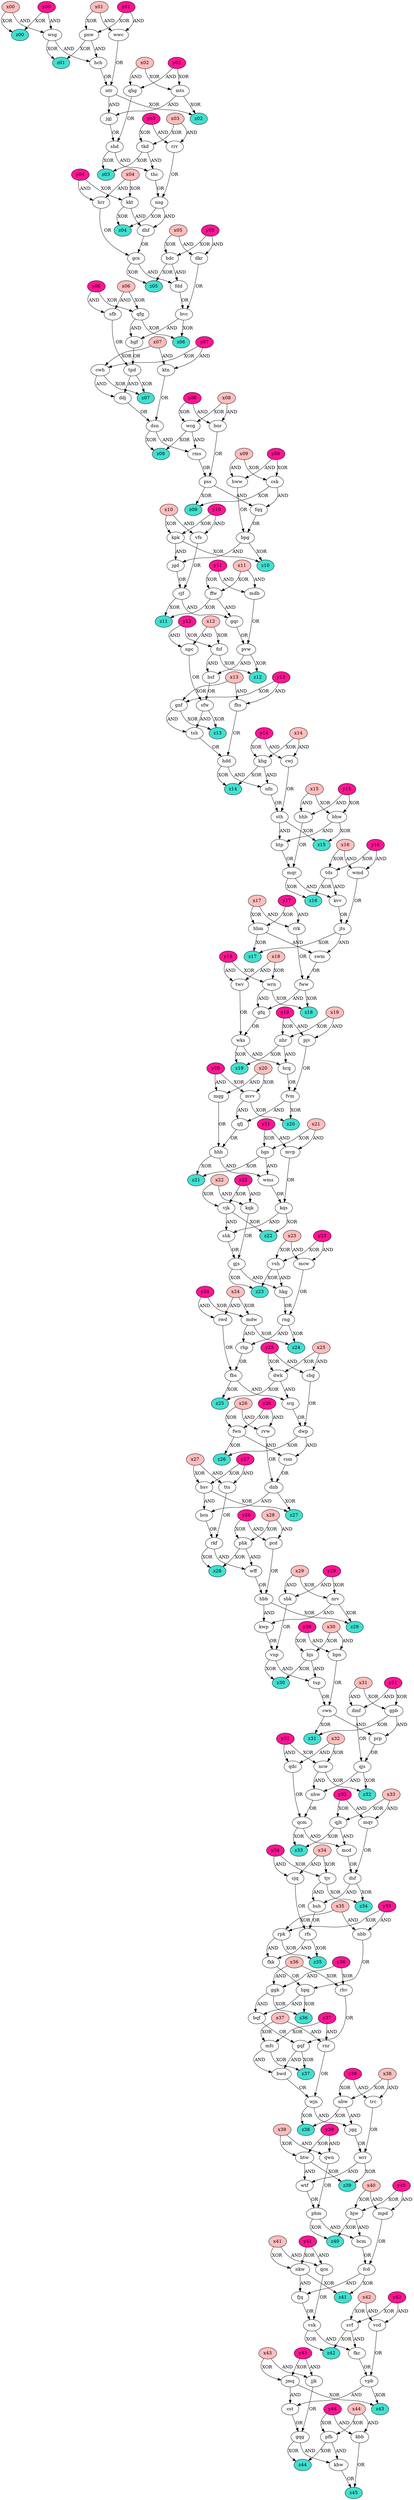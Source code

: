 digraph {
	{
		z00 [fillcolor="#40e0d0" style=filled]
		z01 [fillcolor="#40e0d0" style=filled]
		z02 [fillcolor="#40e0d0" style=filled]
		z03 [fillcolor="#40e0d0" style=filled]
		z04 [fillcolor="#40e0d0" style=filled]
		z05 [fillcolor="#40e0d0" style=filled]
		z06 [fillcolor="#40e0d0" style=filled]
		z07 [fillcolor="#40e0d0" style=filled]
		z08 [fillcolor="#40e0d0" style=filled]
		z09 [fillcolor="#40e0d0" style=filled]
		z10 [fillcolor="#40e0d0" style=filled]
		z11 [fillcolor="#40e0d0" style=filled]
		z12 [fillcolor="#40e0d0" style=filled]
		z13 [fillcolor="#40e0d0" style=filled]
		z14 [fillcolor="#40e0d0" style=filled]
		z15 [fillcolor="#40e0d0" style=filled]
		z16 [fillcolor="#40e0d0" style=filled]
		z17 [fillcolor="#40e0d0" style=filled]
		z18 [fillcolor="#40e0d0" style=filled]
		z19 [fillcolor="#40e0d0" style=filled]
		z20 [fillcolor="#40e0d0" style=filled]
		z21 [fillcolor="#40e0d0" style=filled]
		z22 [fillcolor="#40e0d0" style=filled]
		z23 [fillcolor="#40e0d0" style=filled]
		z24 [fillcolor="#40e0d0" style=filled]
		z25 [fillcolor="#40e0d0" style=filled]
		z26 [fillcolor="#40e0d0" style=filled]
		z27 [fillcolor="#40e0d0" style=filled]
		z28 [fillcolor="#40e0d0" style=filled]
		z29 [fillcolor="#40e0d0" style=filled]
		z30 [fillcolor="#40e0d0" style=filled]
		z31 [fillcolor="#40e0d0" style=filled]
		z32 [fillcolor="#40e0d0" style=filled]
		z33 [fillcolor="#40e0d0" style=filled]
		z34 [fillcolor="#40e0d0" style=filled]
		z35 [fillcolor="#40e0d0" style=filled]
		z36 [fillcolor="#40e0d0" style=filled]
		z37 [fillcolor="#40e0d0" style=filled]
		z38 [fillcolor="#40e0d0" style=filled]
		z39 [fillcolor="#40e0d0" style=filled]
		z40 [fillcolor="#40e0d0" style=filled]
		z41 [fillcolor="#40e0d0" style=filled]
		z42 [fillcolor="#40e0d0" style=filled]
		z43 [fillcolor="#40e0d0" style=filled]
		z44 [fillcolor="#40e0d0" style=filled]
		z45 [fillcolor="#40e0d0" style=filled]
	}
	{
		x00 [fillcolor="#ff000042" style=filled]
		x01 [fillcolor="#ff000042" style=filled]
		x02 [fillcolor="#ff000042" style=filled]
		x03 [fillcolor="#ff000042" style=filled]
		x04 [fillcolor="#ff000042" style=filled]
		x05 [fillcolor="#ff000042" style=filled]
		x06 [fillcolor="#ff000042" style=filled]
		x07 [fillcolor="#ff000042" style=filled]
		x08 [fillcolor="#ff000042" style=filled]
		x09 [fillcolor="#ff000042" style=filled]
		x10 [fillcolor="#ff000042" style=filled]
		x11 [fillcolor="#ff000042" style=filled]
		x12 [fillcolor="#ff000042" style=filled]
		x13 [fillcolor="#ff000042" style=filled]
		x14 [fillcolor="#ff000042" style=filled]
		x15 [fillcolor="#ff000042" style=filled]
		x16 [fillcolor="#ff000042" style=filled]
		x17 [fillcolor="#ff000042" style=filled]
		x18 [fillcolor="#ff000042" style=filled]
		x19 [fillcolor="#ff000042" style=filled]
		x20 [fillcolor="#ff000042" style=filled]
		x21 [fillcolor="#ff000042" style=filled]
		x22 [fillcolor="#ff000042" style=filled]
		x23 [fillcolor="#ff000042" style=filled]
		x24 [fillcolor="#ff000042" style=filled]
		x25 [fillcolor="#ff000042" style=filled]
		x26 [fillcolor="#ff000042" style=filled]
		x27 [fillcolor="#ff000042" style=filled]
		x28 [fillcolor="#ff000042" style=filled]
		x29 [fillcolor="#ff000042" style=filled]
		x30 [fillcolor="#ff000042" style=filled]
		x31 [fillcolor="#ff000042" style=filled]
		x32 [fillcolor="#ff000042" style=filled]
		x33 [fillcolor="#ff000042" style=filled]
		x34 [fillcolor="#ff000042" style=filled]
		x35 [fillcolor="#ff000042" style=filled]
		x36 [fillcolor="#ff000042" style=filled]
		x37 [fillcolor="#ff000042" style=filled]
		x38 [fillcolor="#ff000042" style=filled]
		x39 [fillcolor="#ff000042" style=filled]
		x40 [fillcolor="#ff000042" style=filled]
		x41 [fillcolor="#ff000042" style=filled]
		x42 [fillcolor="#ff000042" style=filled]
		x43 [fillcolor="#ff000042" style=filled]
		x44 [fillcolor="#ff000042" style=filled]
	}
	{
		y00 [fillcolor=deeppink style=filled]
		y01 [fillcolor=deeppink style=filled]
		y02 [fillcolor=deeppink style=filled]
		y03 [fillcolor=deeppink style=filled]
		y04 [fillcolor=deeppink style=filled]
		y05 [fillcolor=deeppink style=filled]
		y06 [fillcolor=deeppink style=filled]
		y07 [fillcolor=deeppink style=filled]
		y08 [fillcolor=deeppink style=filled]
		y09 [fillcolor=deeppink style=filled]
		y10 [fillcolor=deeppink style=filled]
		y11 [fillcolor=deeppink style=filled]
		y12 [fillcolor=deeppink style=filled]
		y13 [fillcolor=deeppink style=filled]
		y14 [fillcolor=deeppink style=filled]
		y15 [fillcolor=deeppink style=filled]
		y16 [fillcolor=deeppink style=filled]
		y17 [fillcolor=deeppink style=filled]
		y18 [fillcolor=deeppink style=filled]
		y19 [fillcolor=deeppink style=filled]
		y20 [fillcolor=deeppink style=filled]
		y21 [fillcolor=deeppink style=filled]
		y22 [fillcolor=deeppink style=filled]
		y23 [fillcolor=deeppink style=filled]
		y24 [fillcolor=deeppink style=filled]
		y25 [fillcolor=deeppink style=filled]
		y26 [fillcolor=deeppink style=filled]
		y27 [fillcolor=deeppink style=filled]
		y28 [fillcolor=deeppink style=filled]
		y29 [fillcolor=deeppink style=filled]
		y30 [fillcolor=deeppink style=filled]
		y31 [fillcolor=deeppink style=filled]
		y32 [fillcolor=deeppink style=filled]
		y33 [fillcolor=deeppink style=filled]
		y34 [fillcolor=deeppink style=filled]
		y35 [fillcolor=deeppink style=filled]
		y36 [fillcolor=deeppink style=filled]
		y37 [fillcolor=deeppink style=filled]
		y38 [fillcolor=deeppink style=filled]
		y39 [fillcolor=deeppink style=filled]
		y40 [fillcolor=deeppink style=filled]
		y41 [fillcolor=deeppink style=filled]
		y42 [fillcolor=deeppink style=filled]
		y43 [fillcolor=deeppink style=filled]
		y44 [fillcolor=deeppink style=filled]
	}
	x14
	y14
	x14 -> cwj [label=AND]
	y14 -> cwj [label=AND]
	dhf
	hrr
	dhf -> gcs [label=OR]
	hrr -> gcs [label=OR]
	y44
	x44
	y44 -> pfh [label=XOR]
	x44 -> pfh [label=XOR]
	fqq
	hww
	fqq -> bpg [label=OR]
	hww -> bpg [label=OR]
	wmd
	kvv
	wmd -> jts [label=OR]
	kvv -> jts [label=OR]
	khg
	hdd
	khg -> nfn [label=AND]
	hdd -> nfn [label=AND]
	y35
	x35
	y35 -> rpk [label=XOR]
	x35 -> rpk [label=XOR]
	bhw
	sth
	bhw -> z15 [label=XOR]
	sth -> z15 [label=XOR]
	x13
	y13
	x13 -> gnf [label=XOR]
	y13 -> gnf [label=XOR]
	y39
	x39
	y39 -> qwn [label=AND]
	x39 -> qwn [label=AND]
	nhr
	wks
	nhr -> z19 [label=XOR]
	wks -> z19 [label=XOR]
	x40
	y40
	x40 -> mpd [label=AND]
	y40 -> mpd [label=AND]
	pvw
	fsf
	pvw -> hsf [label=AND]
	fsf -> hsf [label=AND]
	y29
	x29
	y29 -> sbk [label=AND]
	x29 -> sbk [label=AND]
	kqk
	shk
	kqk -> gjs [label=OR]
	shk -> gjs [label=OR]
	swm
	rrk
	swm -> fww [label=OR]
	rrk -> fww [label=OR]
	x30
	y30
	x30 -> bpn [label=AND]
	y30 -> bpn [label=AND]
	mts
	ntr
	mts -> z02 [label=XOR]
	ntr -> z02 [label=XOR]
	y23
	x23
	y23 -> vsh [label=XOR]
	x23 -> vsh [label=XOR]
	x07
	y07
	x07 -> cwh [label=XOR]
	y07 -> cwh [label=XOR]
	jqq
	trc
	jqq -> wrr [label=OR]
	trc -> wrr [label=OR]
	y14
	x14
	y14 -> khg [label=XOR]
	x14 -> khg [label=XOR]
	y12
	x12
	y12 -> fsf [label=XOR]
	x12 -> fsf [label=XOR]
	x27
	y27
	x27 -> tts [label=AND]
	y27 -> tts [label=AND]
	bjs
	vnp
	bjs -> tsp [label=AND]
	vnp -> tsp [label=AND]
	hcq
	pjv
	hcq -> fvm [label=OR]
	pjv -> fvm [label=OR]
	vsk
	svf
	vsk -> z42 [label=XOR]
	svf -> z42 [label=XOR]
	dwp
	fwn
	dwp -> rsm [label=AND]
	fwn -> rsm [label=AND]
	x30
	y30
	x30 -> bjs [label=XOR]
	y30 -> bjs [label=XOR]
	y19
	x19
	y19 -> pjv [label=AND]
	x19 -> pjv [label=AND]
	x20
	y20
	x20 -> mvv [label=XOR]
	y20 -> mvv [label=XOR]
	vpb
	jmq
	vpb -> z43 [label=XOR]
	jmq -> z43 [label=XOR]
	tkd
	shd
	tkd -> thc [label=AND]
	shd -> thc [label=AND]
	nbw
	wjn
	nbw -> z38 [label=XOR]
	wjn -> z38 [label=XOR]
	wjn
	nbw
	wjn -> jqq [label=AND]
	nbw -> jqq [label=AND]
	y17
	x17
	y17 -> hhm [label=XOR]
	x17 -> hhm [label=XOR]
	dkr
	fdd
	dkr -> bvc [label=OR]
	fdd -> bvc [label=OR]
	qjh
	qcm
	qjh -> mcd [label=AND]
	qcm -> mcd [label=AND]
	x26
	y26
	x26 -> fwn [label=XOR]
	y26 -> fwn [label=XOR]
	dsf
	tjv
	dsf -> bsh [label=AND]
	tjv -> bsh [label=AND]
	qjs
	ncw
	qjs -> nhw [label=AND]
	ncw -> nhw [label=AND]
	nsg
	kkt
	nsg -> z04 [label=XOR]
	kkt -> z04 [label=XOR]
	hhb
	htp
	hhb -> mqr [label=OR]
	htp -> mqr [label=OR]
	hgs
	hhh
	hgs -> z21 [label=XOR]
	hhh -> z21 [label=XOR]
	wrr
	htw
	wrr -> z39 [label=XOR]
	htw -> z39 [label=XOR]
	cwh
	tpd
	cwh -> z07 [label=XOR]
	tpd -> z07 [label=XOR]
	gcs
	hdc
	gcs -> z05 [label=XOR]
	hdc -> z05 [label=XOR]
	rng
	mdw
	rng -> rhp [label=AND]
	mdw -> rhp [label=AND]
	cwh
	tpd
	cwh -> ddj [label=AND]
	tpd -> ddj [label=AND]
	x43
	y43
	x43 -> jjk [label=AND]
	y43 -> jjk [label=AND]
	hhm
	jts
	hhm -> swm [label=AND]
	jts -> swm [label=AND]
	x04
	y04
	x04 -> hrr [label=AND]
	y04 -> hrr [label=AND]
	qhg
	jgj
	qhg -> shd [label=OR]
	jgj -> shd [label=OR]
	y44
	x44
	y44 -> kbb [label=AND]
	x44 -> kbb [label=AND]
	gpb
	cwn
	gpb -> prp [label=AND]
	cwn -> prp [label=AND]
	y42
	x42
	y42 -> vcd [label=AND]
	x42 -> vcd [label=AND]
	y38
	x38
	y38 -> trc [label=AND]
	x38 -> trc [label=AND]
	mvv
	fvm
	mvv -> z20 [label=XOR]
	fvm -> z20 [label=XOR]
	qjh
	qcm
	qjh -> z33 [label=XOR]
	qcm -> z33 [label=XOR]
	y05
	x05
	y05 -> dkr [label=AND]
	x05 -> dkr [label=AND]
	pfh
	gqg
	pfh -> khw [label=AND]
	gqg -> khw [label=AND]
	y03
	x03
	y03 -> tkd [label=XOR]
	x03 -> tkd [label=XOR]
	x25
	y25
	x25 -> dwk [label=XOR]
	y25 -> dwk [label=XOR]
	phm
	bjw
	phm -> bcm [label=AND]
	bjw -> bcm [label=AND]
	y31
	x31
	y31 -> gpb [label=XOR]
	x31 -> gpb [label=XOR]
	y28
	x28
	y28 -> pcd [label=AND]
	x28 -> pcd [label=AND]
	hdc
	gcs
	hdc -> fdd [label=AND]
	gcs -> fdd [label=AND]
	ffw
	cjf
	ffw -> z11 [label=XOR]
	cjf -> z11 [label=XOR]
	y21
	x21
	y21 -> hgs [label=XOR]
	x21 -> hgs [label=XOR]
	fcd
	nkw
	fcd -> z41 [label=XOR]
	nkw -> z41 [label=XOR]
	kqs
	vjk
	kqs -> z22 [label=XOR]
	vjk -> z22 [label=XOR]
	x36
	y36
	x36 -> ggk [label=AND]
	y36 -> ggk [label=AND]
	x34
	y34
	x34 -> tjv [label=XOR]
	y34 -> tjv [label=XOR]
	y25
	x25
	y25 -> cbg [label=AND]
	x25 -> cbg [label=AND]
	x24
	y24
	x24 -> mdw [label=XOR]
	y24 -> mdw [label=XOR]
	rpk
	rfs
	rpk -> fkk [label=AND]
	rfs -> fkk [label=AND]
	x24
	y24
	x24 -> rwd [label=AND]
	y24 -> rwd [label=AND]
	y11
	x11
	y11 -> mdb [label=AND]
	x11 -> mdb [label=AND]
	phm
	bjw
	phm -> z40 [label=XOR]
	bjw -> z40 [label=XOR]
	tsp
	bpn
	tsp -> cwn [label=OR]
	bpn -> cwn [label=OR]
	y29
	x29
	y29 -> nrv [label=XOR]
	x29 -> nrv [label=XOR]
	nhw
	qdc
	nhw -> qcm [label=OR]
	qdc -> qcm [label=OR]
	tjv
	dsf
	tjv -> z34 [label=XOR]
	dsf -> z34 [label=XOR]
	x21
	y21
	x21 -> mvp [label=AND]
	y21 -> mvp [label=AND]
	x08
	y08
	x08 -> bnr [label=AND]
	y08 -> bnr [label=AND]
	gqr
	mdb
	gqr -> pvw [label=OR]
	mdb -> pvw [label=OR]
	sfw
	gnf
	sfw -> tsh [label=AND]
	gnf -> tsh [label=AND]
	mfc
	gqf
	mfc -> bwd [label=AND]
	gqf -> bwd [label=AND]
	y35
	x35
	y35 -> nbb [label=AND]
	x35 -> nbb [label=AND]
	x09
	y09
	x09 -> csk [label=XOR]
	y09 -> csk [label=XOR]
	qfj
	mqg
	qfj -> hhh [label=OR]
	mqg -> hhh [label=OR]
	x22
	y22
	x22 -> kqk [label=AND]
	y22 -> kqk [label=AND]
	x08
	y08
	x08 -> wcg [label=XOR]
	y08 -> wcg [label=XOR]
	y37
	x37
	y37 -> mfc [label=XOR]
	x37 -> mfc [label=XOR]
	wrn
	fww
	wrn -> z18 [label=XOR]
	fww -> z18 [label=XOR]
	rvw
	rsm
	rvw -> dnb [label=OR]
	rsm -> dnb [label=OR]
	x23
	y23
	x23 -> mcw [label=AND]
	y23 -> mcw [label=AND]
	wwc
	hch
	wwc -> ntr [label=OR]
	hch -> ntr [label=OR]
	x22
	y22
	x22 -> vjk [label=XOR]
	y22 -> vjk [label=XOR]
	gqf
	mfc
	gqf -> z37 [label=XOR]
	mfc -> z37 [label=XOR]
	sth
	bhw
	sth -> htp [label=AND]
	bhw -> htp [label=AND]
	rng
	mdw
	rng -> z24 [label=XOR]
	mdw -> z24 [label=XOR]
	y04
	x04
	y04 -> kkt [label=XOR]
	x04 -> kkt [label=XOR]
	fsf
	pvw
	fsf -> z12 [label=XOR]
	pvw -> z12 [label=XOR]
	bpg
	kpk
	bpg -> z10 [label=XOR]
	kpk -> z10 [label=XOR]
	x02
	y02
	x02 -> qhg [label=AND]
	y02 -> qhg [label=AND]
	x19
	y19
	x19 -> nhr [label=XOR]
	y19 -> nhr [label=XOR]
	cbg
	srg
	cbg -> dwp [label=OR]
	srg -> dwp [label=OR]
	pfh
	gqg
	pfh -> z44 [label=XOR]
	gqg -> z44 [label=XOR]
	y00
	x00
	y00 -> wsg [label=AND]
	x00 -> wsg [label=AND]
	x33
	y33
	x33 -> qjh [label=XOR]
	y33 -> qjh [label=XOR]
	jts
	hhm
	jts -> z17 [label=XOR]
	hhm -> z17 [label=XOR]
	y32
	x32
	y32 -> ncw [label=XOR]
	x32 -> ncw [label=XOR]
	fww
	wrn
	fww -> gfq [label=AND]
	wrn -> gfq [label=AND]
	qcn
	fjq
	qcn -> vsk [label=OR]
	fjq -> vsk [label=OR]
	nsg
	kkt
	nsg -> dhf [label=AND]
	kkt -> dhf [label=AND]
	y32
	x32
	y32 -> qdc [label=AND]
	x32 -> qdc [label=AND]
	bgf
	sfb
	bgf -> tpd [label=OR]
	sfb -> tpd [label=OR]
	dnb
	bsv
	dnb -> bcn [label=AND]
	bsv -> bcn [label=AND]
	y28
	x28
	y28 -> phk [label=XOR]
	x28 -> phk [label=XOR]
	tds
	mqr
	tds -> kvv [label=AND]
	mqr -> kvv [label=AND]
	wtf
	qwn
	wtf -> phm [label=OR]
	qwn -> phm [label=OR]
	pss
	csk
	pss -> z09 [label=XOR]
	csk -> z09 [label=XOR]
	kwp
	sbk
	kwp -> vnp [label=OR]
	sbk -> vnp [label=OR]
	y26
	x26
	y26 -> rvw [label=AND]
	x26 -> rvw [label=AND]
	mvv
	fvm
	mvv -> qfj [label=AND]
	fvm -> qfj [label=AND]
	y15
	x15
	y15 -> hhb [label=AND]
	x15 -> hhb [label=AND]
	hbb
	nrv
	hbb -> z29 [label=XOR]
	nrv -> z29 [label=XOR]
	dsn
	wcg
	dsn -> rms [label=AND]
	wcg -> rms [label=AND]
	bnr
	rms
	bnr -> pss [label=OR]
	rms -> pss [label=OR]
	nfn
	cwj
	nfn -> sth [label=OR]
	cwj -> sth [label=OR]
	mvp
	wms
	mvp -> kqs [label=OR]
	wms -> kqs [label=OR]
	khg
	hdd
	khg -> z14 [label=XOR]
	hdd -> z14 [label=XOR]
	bwd
	rnr
	bwd -> wjn [label=OR]
	rnr -> wjn [label=OR]
	x18
	y18
	x18 -> twv [label=AND]
	y18 -> twv [label=AND]
	rfs
	rpk
	rfs -> z35 [label=XOR]
	rpk -> z35 [label=XOR]
	dwk
	fbs
	dwk -> srg [label=AND]
	fbs -> srg [label=AND]
	prp
	dmf
	prp -> qjs [label=OR]
	dmf -> qjs [label=OR]
	nbb
	fkk
	nbb -> hpg [label=OR]
	fkk -> hpg [label=OR]
	ncw
	qjs
	ncw -> z32 [label=XOR]
	qjs -> z32 [label=XOR]
	pcd
	wff
	pcd -> hbb [label=OR]
	wff -> hbb [label=OR]
	y43
	x43
	y43 -> jmq [label=XOR]
	x43 -> jmq [label=XOR]
	hkg
	mcw
	hkg -> rng [label=OR]
	mcw -> rng [label=OR]
	x09
	y09
	x09 -> hww [label=AND]
	y09 -> hww [label=AND]
	y13
	x13
	y13 -> fhs [label=AND]
	x13 -> fhs [label=AND]
	qfg
	bvc
	qfg -> bgf [label=AND]
	bvc -> bgf [label=AND]
	y18
	x18
	y18 -> wrn [label=XOR]
	x18 -> wrn [label=XOR]
	phk
	rkf
	phk -> z28 [label=XOR]
	rkf -> z28 [label=XOR]
	x06
	y06
	x06 -> qfg [label=XOR]
	y06 -> qfg [label=XOR]
	y00
	x00
	y00 -> z00 [label=XOR]
	x00 -> z00 [label=XOR]
	x16
	y16
	x16 -> tds [label=XOR]
	y16 -> tds [label=XOR]
	hgs
	hhh
	hgs -> wms [label=AND]
	hhh -> wms [label=AND]
	fkc
	vcd
	fkc -> vpb [label=OR]
	vcd -> vpb [label=OR]
	y03
	x03
	y03 -> rrr [label=AND]
	x03 -> rrr [label=AND]
	thc
	rrr
	thc -> nsg [label=OR]
	rrr -> nsg [label=OR]
	sfw
	gnf
	sfw -> z13 [label=XOR]
	gnf -> z13 [label=XOR]
	bvc
	qfg
	bvc -> z06 [label=XOR]
	qfg -> z06 [label=XOR]
	wsg
	pnw
	wsg -> hch [label=AND]
	pnw -> hch [label=AND]
	y39
	x39
	y39 -> htw [label=XOR]
	x39 -> htw [label=XOR]
	x12
	y12
	x12 -> npc [label=AND]
	y12 -> npc [label=AND]
	vjk
	kqs
	vjk -> shk [label=AND]
	kqs -> shk [label=AND]
	ggk
	hpg
	ggk -> z36 [label=XOR]
	hpg -> z36 [label=XOR]
	gjs
	vsh
	gjs -> z23 [label=XOR]
	vsh -> z23 [label=XOR]
	ddj
	ktn
	ddj -> dsn [label=OR]
	ktn -> dsn [label=OR]
	x38
	y38
	x38 -> nbw [label=XOR]
	y38 -> nbw [label=XOR]
	y33
	x33
	y33 -> mqv [label=AND]
	x33 -> mqv [label=AND]
	ggk
	hpg
	ggk -> bqf [label=AND]
	hpg -> bqf [label=AND]
	npc
	hsf
	npc -> sfw [label=OR]
	hsf -> sfw [label=OR]
	y16
	x16
	y16 -> wmd [label=AND]
	x16 -> wmd [label=AND]
	vsh
	gjs
	vsh -> hkg [label=AND]
	gjs -> hkg [label=AND]
	x10
	y10
	x10 -> kpk [label=XOR]
	y10 -> kpk [label=XOR]
	mcd
	mqv
	mcd -> dsf [label=OR]
	mqv -> dsf [label=OR]
	x05
	y05
	x05 -> hdc [label=XOR]
	y05 -> hdc [label=XOR]
	wcg
	dsn
	wcg -> z08 [label=XOR]
	dsn -> z08 [label=XOR]
	x41
	y41
	x41 -> nkw [label=XOR]
	y41 -> nkw [label=XOR]
	mts
	ntr
	mts -> jgj [label=AND]
	ntr -> jgj [label=AND]
	bcm
	mpd
	bcm -> fcd [label=OR]
	mpd -> fcd [label=OR]
	tds
	mqr
	tds -> z16 [label=XOR]
	mqr -> z16 [label=XOR]
	vsk
	svf
	vsk -> fkc [label=AND]
	svf -> fkc [label=AND]
	x27
	y27
	x27 -> bsv [label=XOR]
	y27 -> bsv [label=XOR]
	bqf
	rhv
	bqf -> gqf [label=OR]
	rhv -> gqf [label=OR]
	kbb
	khw
	kbb -> z45 [label=OR]
	khw -> z45 [label=OR]
	nrv
	hbb
	nrv -> kwp [label=AND]
	hbb -> kwp [label=AND]
	csk
	pss
	csk -> fqq [label=AND]
	pss -> fqq [label=AND]
	y34
	x34
	y34 -> cjq [label=AND]
	x34 -> cjq [label=AND]
	x20
	y20
	x20 -> mqg [label=AND]
	y20 -> mqg [label=AND]
	tsh
	fhs
	tsh -> hdd [label=OR]
	fhs -> hdd [label=OR]
	wks
	nhr
	wks -> hcq [label=AND]
	nhr -> hcq [label=AND]
	cjq
	bsh
	cjq -> rfs [label=OR]
	bsh -> rfs [label=OR]
	gfq
	twv
	gfq -> wks [label=OR]
	twv -> wks [label=OR]
	rwd
	rhp
	rwd -> fbs [label=OR]
	rhp -> fbs [label=OR]
	y37
	x37
	y37 -> rnr [label=AND]
	x37 -> rnr [label=AND]
	vfs
	jgd
	vfs -> cjf [label=OR]
	jgd -> cjf [label=OR]
	y31
	x31
	y31 -> dmf [label=AND]
	x31 -> dmf [label=AND]
	kpk
	bpg
	kpk -> jgd [label=AND]
	bpg -> jgd [label=AND]
	y36
	x36
	y36 -> rhv [label=XOR]
	x36 -> rhv [label=XOR]
	y42
	x42
	y42 -> svf [label=XOR]
	x42 -> svf [label=XOR]
	bjs
	vnp
	bjs -> z30 [label=XOR]
	vnp -> z30 [label=XOR]
	cst
	jjk
	cst -> gqg [label=OR]
	jjk -> gqg [label=OR]
	y40
	x40
	y40 -> bjw [label=XOR]
	x40 -> bjw [label=XOR]
	cjf
	ffw
	cjf -> gqr [label=AND]
	ffw -> gqr [label=AND]
	fcd
	nkw
	fcd -> fjq [label=AND]
	nkw -> fjq [label=AND]
	y01
	x01
	y01 -> pnw [label=XOR]
	x01 -> pnw [label=XOR]
	dnb
	bsv
	dnb -> z27 [label=XOR]
	bsv -> z27 [label=XOR]
	wsg
	pnw
	wsg -> z01 [label=XOR]
	pnw -> z01 [label=XOR]
	y41
	x41
	y41 -> qcn [label=AND]
	x41 -> qcn [label=AND]
	y06
	x06
	y06 -> sfb [label=AND]
	x06 -> sfb [label=AND]
	gpb
	cwn
	gpb -> z31 [label=XOR]
	cwn -> z31 [label=XOR]
	x02
	y02
	x02 -> mts [label=XOR]
	y02 -> mts [label=XOR]
	shd
	tkd
	shd -> z03 [label=XOR]
	tkd -> z03 [label=XOR]
	dwk
	fbs
	dwk -> z25 [label=XOR]
	fbs -> z25 [label=XOR]
	y11
	x11
	y11 -> ffw [label=XOR]
	x11 -> ffw [label=XOR]
	phk
	rkf
	phk -> wff [label=AND]
	rkf -> wff [label=AND]
	jmq
	vpb
	jmq -> cst [label=AND]
	vpb -> cst [label=AND]
	bcn
	tts
	bcn -> rkf [label=OR]
	tts -> rkf [label=OR]
	y07
	x07
	y07 -> ktn [label=AND]
	x07 -> ktn [label=AND]
	x17
	y17
	x17 -> rrk [label=AND]
	y17 -> rrk [label=AND]
	x10
	y10
	x10 -> vfs [label=AND]
	y10 -> vfs [label=AND]
	fwn
	dwp
	fwn -> z26 [label=XOR]
	dwp -> z26 [label=XOR]
	x01
	y01
	x01 -> wwc [label=AND]
	y01 -> wwc [label=AND]
	htw
	wrr
	htw -> wtf [label=AND]
	wrr -> wtf [label=AND]
	y15
	x15
	y15 -> bhw [label=XOR]
	x15 -> bhw [label=XOR]
}
